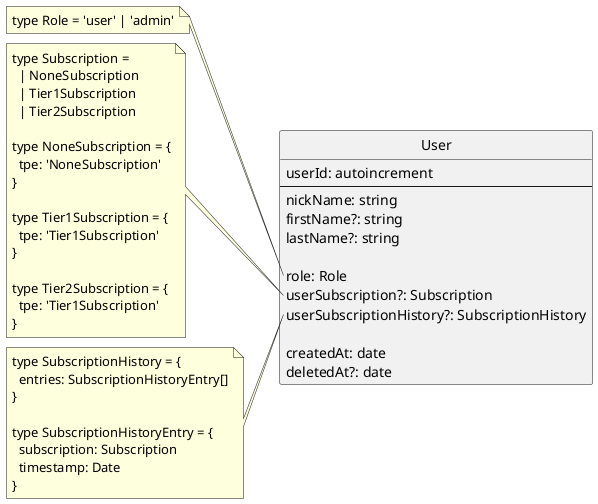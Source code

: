 @startuml

' hide "E" circle
hide circle

' straight arrows
' skinparam linetype ortho
entity User {
  userId: autoincrement
  --
  nickName: string
  firstName?: string
  lastName?: string

  role: Role
  userSubscription?: Subscription
  userSubscriptionHistory?: SubscriptionHistory

  createdAt: date
  deletedAt?: date
}

note left of User::role
  type Role = 'user' | 'admin'
end note

note left of User::userSubscription
  type Subscription =
    | NoneSubscription
    | Tier1Subscription
    | Tier2Subscription

  type NoneSubscription = {
    tpe: 'NoneSubscription'
  }

  type Tier1Subscription = {
    tpe: 'Tier1Subscription'
  }

  type Tier2Subscription = {
    tpe: 'Tier1Subscription'
  }
end note

note left of User::userSubscriptionHistory
  type SubscriptionHistory = {
    entries: SubscriptionHistoryEntry[]
  }

  type SubscriptionHistoryEntry = {
    subscription: Subscription
    timestamp: Date
  }
end note

@enduml